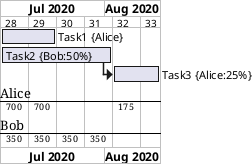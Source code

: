 {
  "sha1": "7bovheyi97ftbx2bvag65y6xmtdb2qy",
  "insertion": {
    "when": "2024-05-30T20:48:21.162Z",
    "url": "https://forum.plantuml.net/11826/printscale-and-resources",
    "user": "plantuml@gmail.com"
  }
}
@startgantt
printscale weekly
Project starts the 6th of July 2020
[Task1] on {Alice} lasts 2 weeks
[Task2] on {Bob:50%} lasts 2 weeks
then [Task3] on {Alice:25%} lasts 3 days
@endgantt
